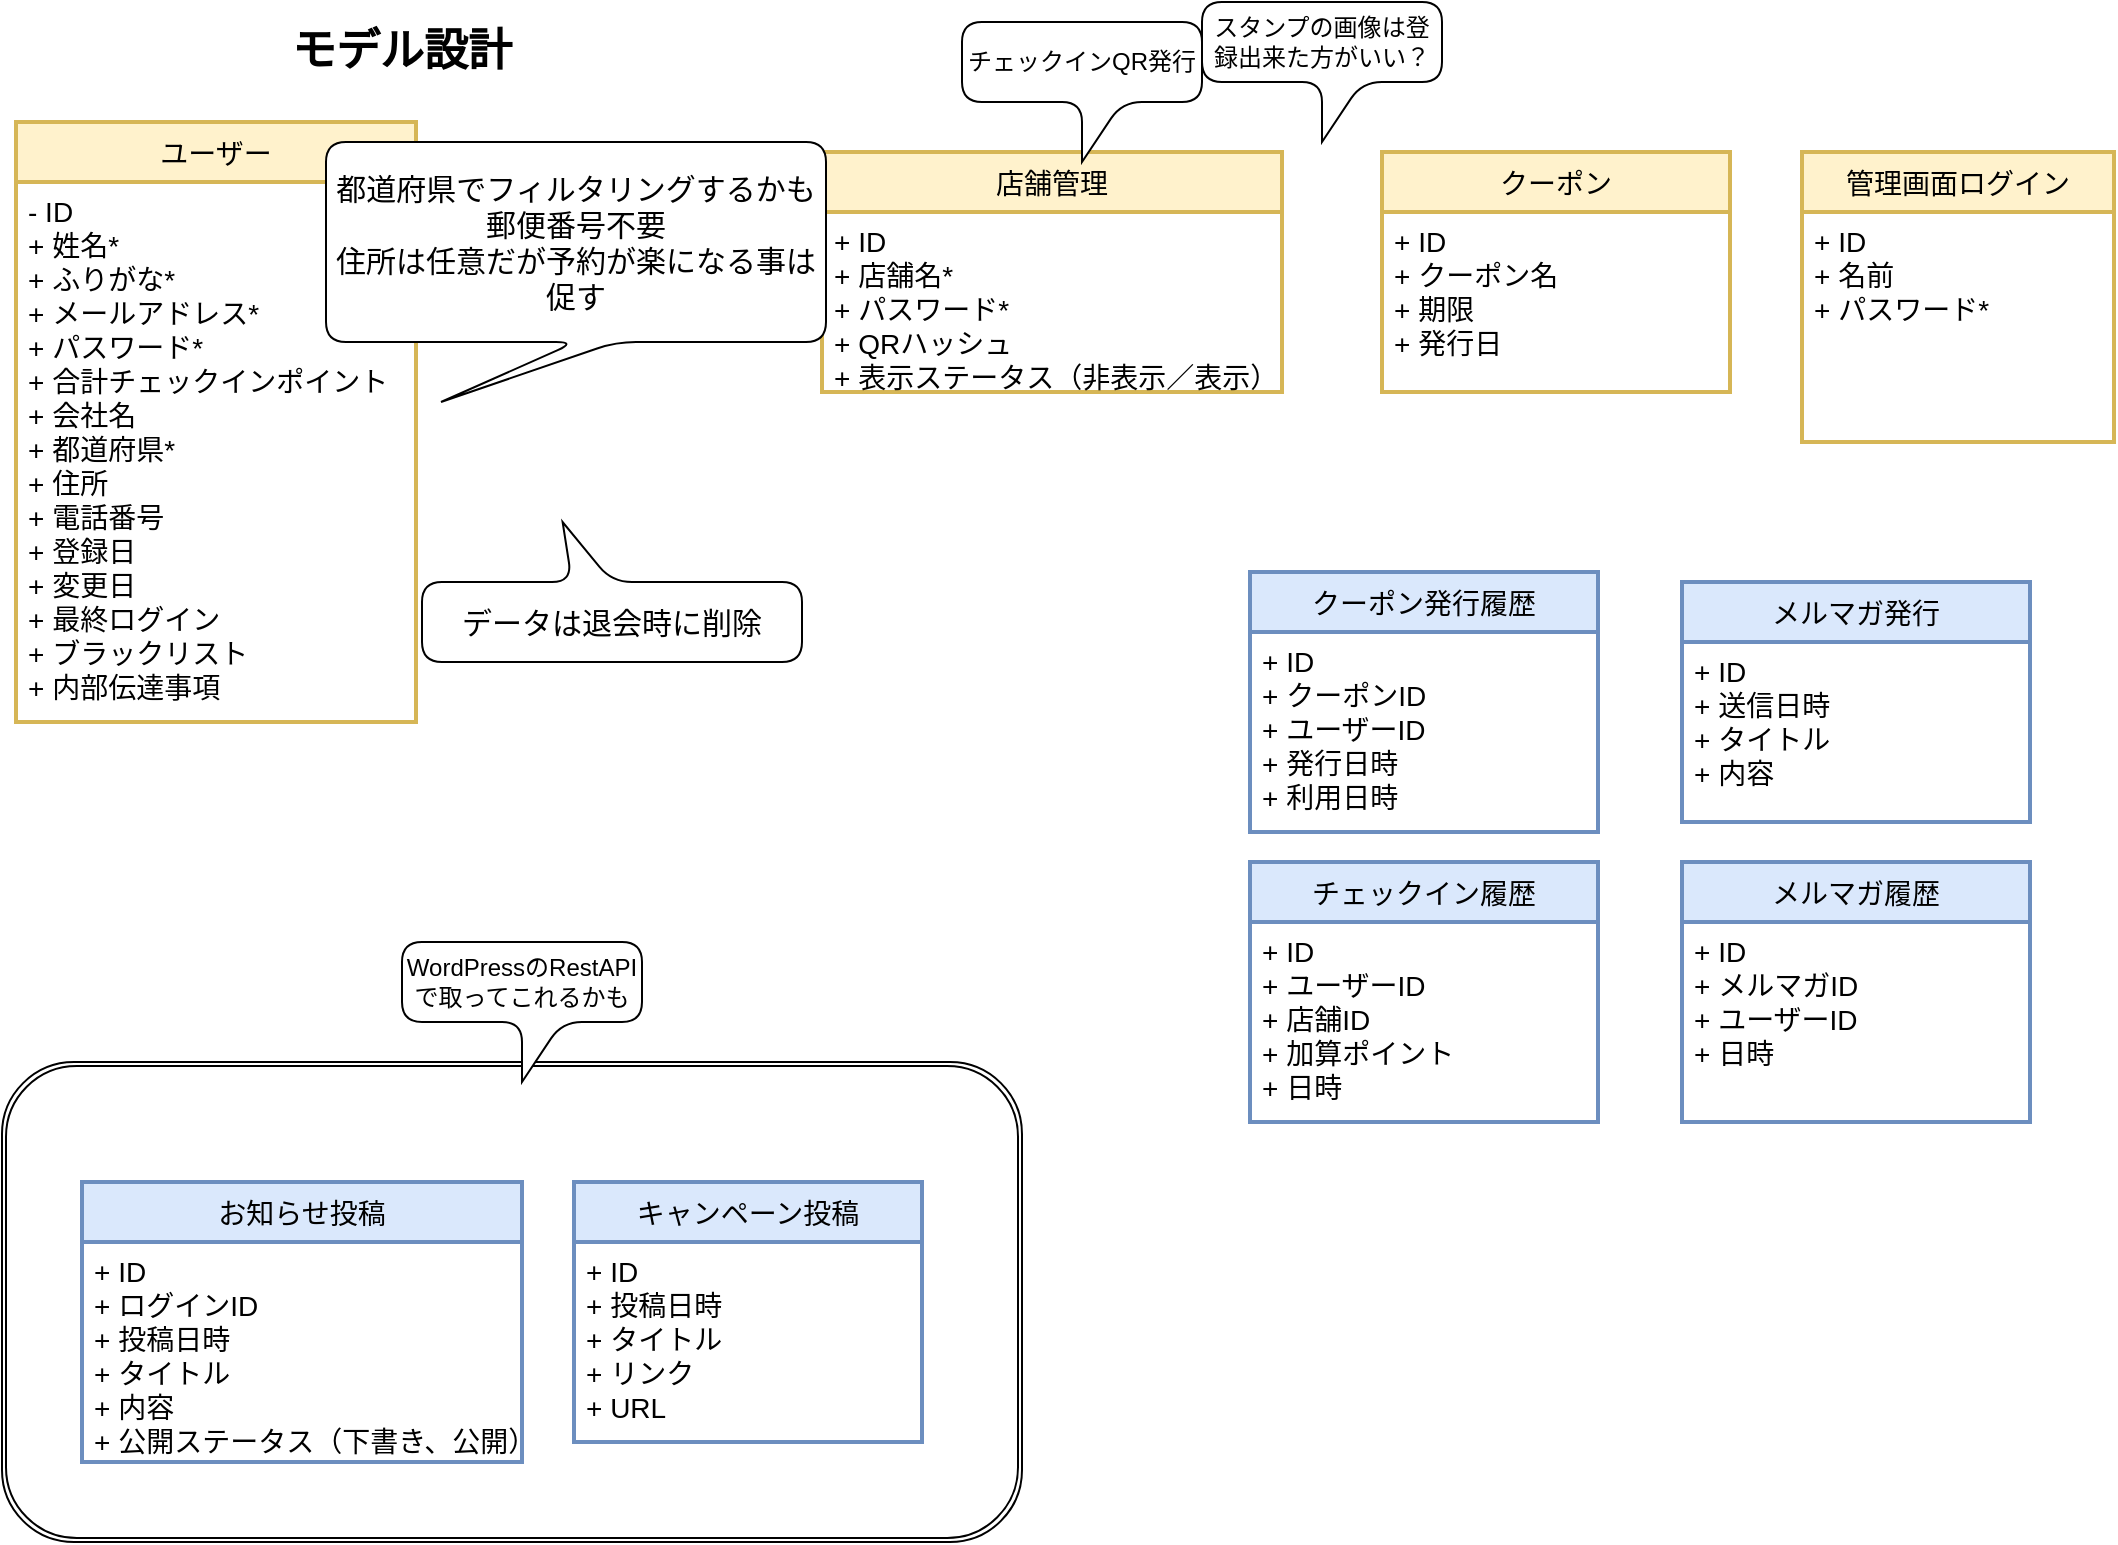 <mxfile pages="2">
    <diagram id="Ypj5rLJIwxC1mN9q6Cak" name="モデル設計">
        <mxGraphModel dx="1431" dy="932" grid="1" gridSize="10" guides="1" tooltips="1" connect="1" arrows="1" fold="1" page="1" pageScale="1" pageWidth="1169" pageHeight="827" math="0" shadow="0">
            <root>
                <mxCell id="0"/>
                <mxCell id="1" parent="0"/>
                <mxCell id="QDLxGsyKTm8Yx_DF1yRc-79" value="&lt;b style=&quot;font-size: 22px;&quot;&gt;モデル設計&lt;/b&gt;" style="text;html=1;strokeColor=none;fillColor=none;align=center;verticalAlign=middle;whiteSpace=wrap;rounded=0;fontSize=14;" parent="1" vertex="1">
                    <mxGeometry x="180" y="30" width="200" height="30" as="geometry"/>
                </mxCell>
                <mxCell id="QDLxGsyKTm8Yx_DF1yRc-80" value="ユーザー" style="swimlane;childLayout=stackLayout;horizontal=1;startSize=30;horizontalStack=0;rounded=0;fontSize=14;fontStyle=0;strokeWidth=2;resizeParent=0;resizeLast=1;shadow=0;dashed=0;align=center;swimlaneLine=1;fillColor=#fff2cc;strokeColor=#d6b656;" parent="1" vertex="1">
                    <mxGeometry x="87" y="80" width="200" height="300" as="geometry">
                        <mxRectangle x="50" y="130" width="90" height="30" as="alternateBounds"/>
                    </mxGeometry>
                </mxCell>
                <mxCell id="QDLxGsyKTm8Yx_DF1yRc-81" value="- ID&#10;+ 姓名*&#10;+ ふりがな*&#10;+ メールアドレス*&#10;+ パスワード*&#10;+ 合計チェックインポイント&#10;+ 会社名&#10;+ 都道府県*&#10;+ 住所&#10;+ 電話番号&#10;+ 登録日&#10;+ 変更日&#10;+ 最終ログイン&#10;+ ブラックリスト&#10;+ 内部伝達事項" style="align=left;strokeColor=none;fillColor=none;spacingLeft=4;fontSize=14;verticalAlign=top;resizable=0;rotatable=0;part=1;" parent="QDLxGsyKTm8Yx_DF1yRc-80" vertex="1">
                    <mxGeometry y="30" width="200" height="270" as="geometry"/>
                </mxCell>
                <mxCell id="QDLxGsyKTm8Yx_DF1yRc-82" value="データは退会時に削除" style="shape=callout;whiteSpace=wrap;html=1;perimeter=calloutPerimeter;rounded=1;fontSize=15;position2=0.63;direction=west;" parent="1" vertex="1">
                    <mxGeometry x="290" y="280" width="190" height="70" as="geometry"/>
                </mxCell>
                <mxCell id="QDLxGsyKTm8Yx_DF1yRc-84" value="店舗管理" style="swimlane;childLayout=stackLayout;horizontal=1;startSize=30;horizontalStack=0;rounded=0;fontSize=14;fontStyle=0;strokeWidth=2;resizeParent=0;resizeLast=1;shadow=0;dashed=0;align=center;fillColor=#fff2cc;strokeColor=#d6b656;" parent="1" vertex="1">
                    <mxGeometry x="490" y="95" width="230" height="120" as="geometry">
                        <mxRectangle x="50" y="130" width="90" height="30" as="alternateBounds"/>
                    </mxGeometry>
                </mxCell>
                <mxCell id="QDLxGsyKTm8Yx_DF1yRc-85" value="+ ID&#10;+ 店舗名*&#10;+ パスワード*&#10;+ QRハッシュ&#10;+ 表示ステータス（非表示／表示）" style="align=left;strokeColor=none;fillColor=none;spacingLeft=4;fontSize=14;verticalAlign=top;resizable=0;rotatable=0;part=1;" parent="QDLxGsyKTm8Yx_DF1yRc-84" vertex="1">
                    <mxGeometry y="30" width="230" height="90" as="geometry"/>
                </mxCell>
                <mxCell id="QDLxGsyKTm8Yx_DF1yRc-88" value="メルマガ発行" style="swimlane;childLayout=stackLayout;horizontal=1;startSize=30;horizontalStack=0;rounded=0;fontSize=14;fontStyle=0;strokeWidth=2;resizeParent=0;resizeLast=1;shadow=0;dashed=0;align=center;fillColor=#dae8fc;strokeColor=#6c8ebf;" parent="1" vertex="1">
                    <mxGeometry x="920" y="310" width="174" height="120" as="geometry">
                        <mxRectangle x="50" y="130" width="90" height="30" as="alternateBounds"/>
                    </mxGeometry>
                </mxCell>
                <mxCell id="QDLxGsyKTm8Yx_DF1yRc-89" value="+ ID&#10;+ 送信日時&#10;+ タイトル&#10;+ 内容" style="align=left;strokeColor=none;fillColor=none;spacingLeft=4;fontSize=14;verticalAlign=top;resizable=0;rotatable=0;part=1;" parent="QDLxGsyKTm8Yx_DF1yRc-88" vertex="1">
                    <mxGeometry y="30" width="174" height="90" as="geometry"/>
                </mxCell>
                <mxCell id="vvRxVRpAEax69KsqW2r8-6" value="お知らせ投稿" style="swimlane;childLayout=stackLayout;horizontal=1;startSize=30;horizontalStack=0;rounded=0;fontSize=14;fontStyle=0;strokeWidth=2;resizeParent=0;resizeLast=1;shadow=0;dashed=0;align=center;fillColor=#dae8fc;strokeColor=#6c8ebf;" parent="1" vertex="1">
                    <mxGeometry x="120" y="610" width="220" height="140" as="geometry">
                        <mxRectangle x="50" y="130" width="90" height="30" as="alternateBounds"/>
                    </mxGeometry>
                </mxCell>
                <mxCell id="vvRxVRpAEax69KsqW2r8-7" value="+ ID&#10;+ ログインID&#10;+ 投稿日時&#10;+ タイトル&#10;+ 内容&#10;+ 公開ステータス（下書き、公開）" style="align=left;strokeColor=none;fillColor=none;spacingLeft=4;fontSize=14;verticalAlign=top;resizable=0;rotatable=0;part=1;" parent="vvRxVRpAEax69KsqW2r8-6" vertex="1">
                    <mxGeometry y="30" width="220" height="110" as="geometry"/>
                </mxCell>
                <mxCell id="JOn02FfmO0olEOrSS0eA-10" value="チェックインQR発行" style="shape=callout;whiteSpace=wrap;html=1;perimeter=calloutPerimeter;rounded=1;" parent="1" vertex="1">
                    <mxGeometry x="560" y="30" width="120" height="70" as="geometry"/>
                </mxCell>
                <mxCell id="JOn02FfmO0olEOrSS0eA-15" value="チェックイン履歴" style="swimlane;childLayout=stackLayout;horizontal=1;startSize=30;horizontalStack=0;rounded=0;fontSize=14;fontStyle=0;strokeWidth=2;resizeParent=0;resizeLast=1;shadow=0;dashed=0;align=center;fillColor=#dae8fc;strokeColor=#6c8ebf;" parent="1" vertex="1">
                    <mxGeometry x="704" y="450" width="174" height="130" as="geometry">
                        <mxRectangle x="50" y="130" width="90" height="30" as="alternateBounds"/>
                    </mxGeometry>
                </mxCell>
                <mxCell id="JOn02FfmO0olEOrSS0eA-16" value="+ ID&#10;+ ユーザーID&#10;+ 店舗ID&#10;+ 加算ポイント&#10;+ 日時" style="align=left;strokeColor=none;fillColor=none;spacingLeft=4;fontSize=14;verticalAlign=top;resizable=0;rotatable=0;part=1;" parent="JOn02FfmO0olEOrSS0eA-15" vertex="1">
                    <mxGeometry y="30" width="174" height="100" as="geometry"/>
                </mxCell>
                <mxCell id="JOn02FfmO0olEOrSS0eA-22" value="クーポン発行履歴" style="swimlane;childLayout=stackLayout;horizontal=1;startSize=30;horizontalStack=0;rounded=0;fontSize=14;fontStyle=0;strokeWidth=2;resizeParent=0;resizeLast=1;shadow=0;dashed=0;align=center;fillColor=#dae8fc;strokeColor=#6c8ebf;" parent="1" vertex="1">
                    <mxGeometry x="704" y="305" width="174" height="130" as="geometry">
                        <mxRectangle x="50" y="130" width="90" height="30" as="alternateBounds"/>
                    </mxGeometry>
                </mxCell>
                <mxCell id="JOn02FfmO0olEOrSS0eA-23" value="+ ID&#10;+ クーポンID&#10;+ ユーザーID&#10;+ 発行日時&#10;+ 利用日時" style="align=left;strokeColor=none;fillColor=none;spacingLeft=4;fontSize=14;verticalAlign=top;resizable=0;rotatable=0;part=1;" parent="JOn02FfmO0olEOrSS0eA-22" vertex="1">
                    <mxGeometry y="30" width="174" height="100" as="geometry"/>
                </mxCell>
                <mxCell id="QDLxGsyKTm8Yx_DF1yRc-83" value="" style="shape=callout;whiteSpace=wrap;html=1;perimeter=calloutPerimeter;rounded=1;fontSize=15;position2=1;direction=west;labelBorderColor=default;" parent="1" vertex="1">
                    <mxGeometry x="234" y="160" width="200" as="geometry"/>
                </mxCell>
                <mxCell id="JOn02FfmO0olEOrSS0eA-26" value="&lt;span style=&quot;font-size: 15px;&quot;&gt;都道府県でフィルタリングするかも&lt;/span&gt;&lt;br style=&quot;font-size: 15px;&quot;&gt;&lt;span style=&quot;font-size: 15px;&quot;&gt;郵便番号不要&lt;br&gt;住所は任意だが予約が楽になる事は促す&lt;br&gt;&lt;/span&gt;" style="shape=callout;whiteSpace=wrap;html=1;perimeter=calloutPerimeter;rounded=1;position2=0.23;" parent="1" vertex="1">
                    <mxGeometry x="242" y="90" width="250" height="130" as="geometry"/>
                </mxCell>
                <mxCell id="tDOQktGGOeNeEkl13snA-1" value="クーポン" style="swimlane;childLayout=stackLayout;horizontal=1;startSize=30;horizontalStack=0;rounded=0;fontSize=14;fontStyle=0;strokeWidth=2;resizeParent=0;resizeLast=1;shadow=0;dashed=0;align=center;fillColor=#fff2cc;strokeColor=#d6b656;" parent="1" vertex="1">
                    <mxGeometry x="770" y="95" width="174" height="120" as="geometry">
                        <mxRectangle x="50" y="130" width="90" height="30" as="alternateBounds"/>
                    </mxGeometry>
                </mxCell>
                <mxCell id="tDOQktGGOeNeEkl13snA-2" value="+ ID&#10;+ クーポン名&#10;+ 期限&#10;+ 発行日&#10;" style="align=left;strokeColor=none;fillColor=none;spacingLeft=4;fontSize=14;verticalAlign=top;resizable=0;rotatable=0;part=1;" parent="tDOQktGGOeNeEkl13snA-1" vertex="1">
                    <mxGeometry y="30" width="174" height="90" as="geometry"/>
                </mxCell>
                <mxCell id="y0LomLdg8PzKLnbacuVT-1" value="キャンペーン投稿" style="swimlane;childLayout=stackLayout;horizontal=1;startSize=30;horizontalStack=0;rounded=0;fontSize=14;fontStyle=0;strokeWidth=2;resizeParent=0;resizeLast=1;shadow=0;dashed=0;align=center;fillColor=#dae8fc;strokeColor=#6c8ebf;" parent="1" vertex="1">
                    <mxGeometry x="366" y="610" width="174" height="130" as="geometry">
                        <mxRectangle x="50" y="130" width="90" height="30" as="alternateBounds"/>
                    </mxGeometry>
                </mxCell>
                <mxCell id="y0LomLdg8PzKLnbacuVT-2" value="+ ID&#10;+ 投稿日時&#10;+ タイトル&#10;+ リンク&#10;+ URL" style="align=left;strokeColor=none;fillColor=none;spacingLeft=4;fontSize=14;verticalAlign=top;resizable=0;rotatable=0;part=1;" parent="y0LomLdg8PzKLnbacuVT-1" vertex="1">
                    <mxGeometry y="30" width="174" height="100" as="geometry"/>
                </mxCell>
                <mxCell id="bPRByP77CgL87HgDPv-k-1" value="メルマガ履歴" style="swimlane;childLayout=stackLayout;horizontal=1;startSize=30;horizontalStack=0;rounded=0;fontSize=14;fontStyle=0;strokeWidth=2;resizeParent=0;resizeLast=1;shadow=0;dashed=0;align=center;fillColor=#dae8fc;strokeColor=#6c8ebf;" parent="1" vertex="1">
                    <mxGeometry x="920" y="450" width="174" height="130" as="geometry">
                        <mxRectangle x="50" y="130" width="90" height="30" as="alternateBounds"/>
                    </mxGeometry>
                </mxCell>
                <mxCell id="bPRByP77CgL87HgDPv-k-2" value="+ ID&#10;+ メルマガID&#10;+ ユーザーID&#10;+ 日時" style="align=left;strokeColor=none;fillColor=none;spacingLeft=4;fontSize=14;verticalAlign=top;resizable=0;rotatable=0;part=1;" parent="bPRByP77CgL87HgDPv-k-1" vertex="1">
                    <mxGeometry y="30" width="174" height="100" as="geometry"/>
                </mxCell>
                <mxCell id="3" value="スタンプの画像は登録出来た方がいい？" style="shape=callout;whiteSpace=wrap;html=1;perimeter=calloutPerimeter;rounded=1;" vertex="1" parent="1">
                    <mxGeometry x="680" y="20" width="120" height="70" as="geometry"/>
                </mxCell>
                <mxCell id="5" value="" style="shape=ext;double=1;rounded=1;whiteSpace=wrap;html=1;fillColor=none;" vertex="1" parent="1">
                    <mxGeometry x="80" y="550" width="510" height="240" as="geometry"/>
                </mxCell>
                <mxCell id="6" value="WordPressのRestAPIで取ってこれるかも" style="shape=callout;whiteSpace=wrap;html=1;perimeter=calloutPerimeter;rounded=1;" vertex="1" parent="1">
                    <mxGeometry x="280" y="490" width="120" height="70" as="geometry"/>
                </mxCell>
                <mxCell id="7" value="管理画面ログイン" style="swimlane;childLayout=stackLayout;horizontal=1;startSize=30;horizontalStack=0;rounded=0;fontSize=14;fontStyle=0;strokeWidth=2;resizeParent=0;resizeLast=1;shadow=0;dashed=0;align=center;fillColor=#fff2cc;strokeColor=#d6b656;" vertex="1" parent="1">
                    <mxGeometry x="980" y="95" width="156" height="145" as="geometry">
                        <mxRectangle x="50" y="130" width="90" height="30" as="alternateBounds"/>
                    </mxGeometry>
                </mxCell>
                <mxCell id="8" value="+ ID&#10;+ 名前&#10;+ パスワード*&#10;" style="align=left;strokeColor=none;fillColor=none;spacingLeft=4;fontSize=14;verticalAlign=top;resizable=0;rotatable=0;part=1;" vertex="1" parent="7">
                    <mxGeometry y="30" width="156" height="115" as="geometry"/>
                </mxCell>
            </root>
        </mxGraphModel>
    </diagram>
    <diagram id="T14JHQDXa-lqYUm5LxLD" name="機能図">
        <mxGraphModel dx="1611" dy="1131" grid="1" gridSize="10" guides="1" tooltips="1" connect="1" arrows="1" fold="1" page="1" pageScale="1" pageWidth="827" pageHeight="1169" math="0" shadow="0">
            <root>
                <mxCell id="0"/>
                <mxCell id="1" parent="0"/>
                <mxCell id="s2heIAq-vm3_v-Uyg1g2-1" value="マイページ操作" style="swimlane;childLayout=stackLayout;horizontal=1;startSize=30;horizontalStack=0;rounded=1;fontSize=14;fontStyle=0;strokeWidth=2;resizeParent=0;resizeLast=1;shadow=0;dashed=0;align=center;swimlaneLine=1;fillColor=#fff2cc;strokeColor=#d6b656;" parent="1" vertex="1">
                    <mxGeometry x="65" y="160" width="240" height="150" as="geometry">
                        <mxRectangle x="50" y="130" width="90" height="30" as="alternateBounds"/>
                    </mxGeometry>
                </mxCell>
                <mxCell id="s2heIAq-vm3_v-Uyg1g2-2" value="+ 新規登録()&#10;+ ユーザー編集&#10;（名前、会社名、住所、電話番号）&#10;+メールアドレス変更／再認証&#10;+ パスワード変更()&#10;+ 退会（情報削除）" style="align=left;strokeColor=none;fillColor=none;spacingLeft=4;fontSize=14;verticalAlign=top;resizable=0;rotatable=0;part=1;" parent="s2heIAq-vm3_v-Uyg1g2-1" vertex="1">
                    <mxGeometry y="30" width="240" height="120" as="geometry"/>
                </mxCell>
                <mxCell id="s2heIAq-vm3_v-Uyg1g2-3" value="予約操作" style="swimlane;childLayout=stackLayout;horizontal=1;startSize=30;horizontalStack=0;rounded=1;fontSize=14;fontStyle=0;strokeWidth=2;resizeParent=0;resizeLast=1;shadow=0;dashed=0;align=center;fillColor=#dae8fc;strokeColor=#6c8ebf;" parent="1" vertex="1">
                    <mxGeometry x="390" y="160" width="174" height="100" as="geometry">
                        <mxRectangle x="50" y="130" width="90" height="30" as="alternateBounds"/>
                    </mxGeometry>
                </mxCell>
                <mxCell id="s2heIAq-vm3_v-Uyg1g2-4" value="+ 新規予約&#10;+ 予約確認&#10;+ 予約変更&#10;" style="align=left;strokeColor=none;fillColor=none;spacingLeft=4;fontSize=14;verticalAlign=top;resizable=0;rotatable=0;part=1;" parent="s2heIAq-vm3_v-Uyg1g2-3" vertex="1">
                    <mxGeometry y="30" width="174" height="70" as="geometry"/>
                </mxCell>
                <mxCell id="s2heIAq-vm3_v-Uyg1g2-5" value="&lt;font size=&quot;1&quot;&gt;&lt;b style=&quot;font-size: 22px&quot;&gt;機能図&lt;/b&gt;&lt;/font&gt;" style="text;html=1;strokeColor=none;fillColor=none;align=center;verticalAlign=middle;whiteSpace=wrap;rounded=0;fontSize=14;" parent="1" vertex="1">
                    <mxGeometry x="230" y="40" width="200" height="30" as="geometry"/>
                </mxCell>
                <mxCell id="s2heIAq-vm3_v-Uyg1g2-6" value="&lt;font style=&quot;font-size: 15px;&quot;&gt;&lt;span style=&quot;font-size: 15px;&quot;&gt;ユーザー操作機能&lt;/span&gt;&lt;/font&gt;" style="text;html=1;strokeColor=none;fillColor=none;align=center;verticalAlign=middle;whiteSpace=wrap;rounded=0;fontSize=15;fontStyle=1" parent="1" vertex="1">
                    <mxGeometry x="240" y="110" width="200" height="30" as="geometry"/>
                </mxCell>
                <mxCell id="s2heIAq-vm3_v-Uyg1g2-7" value="ユーザー操作" style="swimlane;childLayout=stackLayout;horizontal=1;startSize=30;horizontalStack=0;rounded=1;fontSize=14;fontStyle=0;strokeWidth=2;resizeParent=0;resizeLast=1;shadow=0;dashed=0;align=center;swimlaneLine=1;fillColor=#fff2cc;strokeColor=#d6b656;" parent="1" vertex="1">
                    <mxGeometry x="90" y="575" width="240" height="150" as="geometry">
                        <mxRectangle x="50" y="130" width="90" height="30" as="alternateBounds"/>
                    </mxGeometry>
                </mxCell>
                <mxCell id="s2heIAq-vm3_v-Uyg1g2-8" value="+ ユーザー一覧確認&#10;+ 退会操作&#10;+ ユーザー情報変更&#10;+ ブラック顧客" style="align=left;strokeColor=none;fillColor=none;spacingLeft=4;fontSize=14;verticalAlign=top;resizable=0;rotatable=0;part=1;" parent="s2heIAq-vm3_v-Uyg1g2-7" vertex="1">
                    <mxGeometry y="30" width="240" height="120" as="geometry"/>
                </mxCell>
                <mxCell id="s2heIAq-vm3_v-Uyg1g2-9" value="メールマガジン管理" style="swimlane;childLayout=stackLayout;horizontal=1;startSize=30;horizontalStack=0;rounded=1;fontSize=14;fontStyle=0;strokeWidth=2;resizeParent=0;resizeLast=1;shadow=0;dashed=0;align=center;fillColor=#dae8fc;strokeColor=#6c8ebf;" parent="1" vertex="1">
                    <mxGeometry x="370" y="620" width="279" height="100" as="geometry">
                        <mxRectangle x="50" y="130" width="90" height="30" as="alternateBounds"/>
                    </mxGeometry>
                </mxCell>
                <mxCell id="s2heIAq-vm3_v-Uyg1g2-10" value="+ メールマガジン発行&#10;+ メールアドレス送信履歴&#10;+ メールマガジン送信エラー確認&#10;" style="align=left;strokeColor=none;fillColor=none;spacingLeft=4;fontSize=14;verticalAlign=top;resizable=0;rotatable=0;part=1;" parent="s2heIAq-vm3_v-Uyg1g2-9" vertex="1">
                    <mxGeometry y="30" width="279" height="70" as="geometry"/>
                </mxCell>
                <mxCell id="s2heIAq-vm3_v-Uyg1g2-11" value="管理者機能" style="text;html=1;strokeColor=none;fillColor=none;align=center;verticalAlign=middle;whiteSpace=wrap;rounded=0;fontSize=15;fontStyle=1" parent="1" vertex="1">
                    <mxGeometry x="260" y="520" width="200" height="30" as="geometry"/>
                </mxCell>
                <mxCell id="s2heIAq-vm3_v-Uyg1g2-12" value="チェックイン操作" style="swimlane;childLayout=stackLayout;horizontal=1;startSize=30;horizontalStack=0;rounded=1;fontSize=14;fontStyle=0;strokeWidth=2;resizeParent=0;resizeLast=1;shadow=0;dashed=0;align=center;fillColor=#dae8fc;strokeColor=#6c8ebf;" parent="1" vertex="1">
                    <mxGeometry x="390" y="294" width="226" height="116" as="geometry">
                        <mxRectangle x="50" y="130" width="90" height="30" as="alternateBounds"/>
                    </mxGeometry>
                </mxCell>
                <mxCell id="s2heIAq-vm3_v-Uyg1g2-13" value="+ チェックイン&#10;+ チェックインポイント確認&#10;" style="align=left;strokeColor=none;fillColor=none;spacingLeft=4;fontSize=14;verticalAlign=top;resizable=0;rotatable=0;part=1;" parent="s2heIAq-vm3_v-Uyg1g2-12" vertex="1">
                    <mxGeometry y="30" width="226" height="86" as="geometry"/>
                </mxCell>
                <mxCell id="s2heIAq-vm3_v-Uyg1g2-15" value="お知らせ管理" style="swimlane;childLayout=stackLayout;horizontal=1;startSize=30;horizontalStack=0;rounded=1;fontSize=14;fontStyle=0;strokeWidth=2;resizeParent=0;resizeLast=1;shadow=0;dashed=0;align=center;fillColor=#dae8fc;strokeColor=#6c8ebf;" parent="1" vertex="1">
                    <mxGeometry x="370" y="760" width="279" height="100" as="geometry">
                        <mxRectangle x="50" y="130" width="90" height="30" as="alternateBounds"/>
                    </mxGeometry>
                </mxCell>
                <mxCell id="s2heIAq-vm3_v-Uyg1g2-16" value="+ お知らせ投稿&#10;+ お知らせ編集&#10;+ お知らせ削除" style="align=left;strokeColor=none;fillColor=none;spacingLeft=4;fontSize=14;verticalAlign=top;resizable=0;rotatable=0;part=1;" parent="s2heIAq-vm3_v-Uyg1g2-15" vertex="1">
                    <mxGeometry y="30" width="279" height="70" as="geometry"/>
                </mxCell>
                <mxCell id="s2heIAq-vm3_v-Uyg1g2-17" value="クーポン管理" style="swimlane;childLayout=stackLayout;horizontal=1;startSize=30;horizontalStack=0;rounded=1;fontSize=14;fontStyle=0;strokeWidth=2;resizeParent=0;resizeLast=1;shadow=0;dashed=0;align=center;fillColor=#dae8fc;strokeColor=#6c8ebf;" parent="1" vertex="1">
                    <mxGeometry x="70.5" y="765" width="279" height="90" as="geometry">
                        <mxRectangle x="50" y="130" width="90" height="30" as="alternateBounds"/>
                    </mxGeometry>
                </mxCell>
                <mxCell id="s2heIAq-vm3_v-Uyg1g2-18" value="+ クーポン発行&#10;+ クーポン使用履歴" style="align=left;strokeColor=none;fillColor=none;spacingLeft=4;fontSize=14;verticalAlign=top;resizable=0;rotatable=0;part=1;" parent="s2heIAq-vm3_v-Uyg1g2-17" vertex="1">
                    <mxGeometry y="30" width="279" height="60" as="geometry"/>
                </mxCell>
                <mxCell id="s2heIAq-vm3_v-Uyg1g2-19" value="アプリの初回登録で、ユーザーに登録してもらいたい。登録する情報は氏名、メアド、生年月日（誕生日クーポンを付与する）、住所（都道府県のみ）" style="shape=callout;whiteSpace=wrap;html=1;perimeter=calloutPerimeter;rounded=1;" parent="1" vertex="1">
                    <mxGeometry x="480" y="560" width="300" height="80" as="geometry"/>
                </mxCell>
                <mxCell id="s2heIAq-vm3_v-Uyg1g2-20" value="チェックイン" style="swimlane;childLayout=stackLayout;horizontal=1;startSize=30;horizontalStack=0;rounded=1;fontSize=14;fontStyle=0;strokeWidth=2;resizeParent=0;resizeLast=1;shadow=0;dashed=0;align=center;swimlaneLine=1;fillColor=#fff2cc;strokeColor=#d6b656;" parent="1" vertex="1">
                    <mxGeometry x="65" y="340" width="240" height="70" as="geometry">
                        <mxRectangle x="50" y="130" width="90" height="30" as="alternateBounds"/>
                    </mxGeometry>
                </mxCell>
                <mxCell id="s2heIAq-vm3_v-Uyg1g2-21" value="+ チェックイン" style="align=left;strokeColor=none;fillColor=none;spacingLeft=4;fontSize=14;verticalAlign=top;resizable=0;rotatable=0;part=1;" parent="s2heIAq-vm3_v-Uyg1g2-20" vertex="1">
                    <mxGeometry y="30" width="240" height="40" as="geometry"/>
                </mxCell>
                <mxCell id="s2heIAq-vm3_v-Uyg1g2-22" value="クーポン" style="swimlane;childLayout=stackLayout;horizontal=1;startSize=30;horizontalStack=0;rounded=1;fontSize=14;fontStyle=0;strokeWidth=2;resizeParent=0;resizeLast=1;shadow=0;dashed=0;align=center;swimlaneLine=1;fillColor=#fff2cc;strokeColor=#d6b656;" parent="1" vertex="1">
                    <mxGeometry x="65" y="430" width="240" height="70" as="geometry">
                        <mxRectangle x="50" y="130" width="90" height="30" as="alternateBounds"/>
                    </mxGeometry>
                </mxCell>
                <mxCell id="s2heIAq-vm3_v-Uyg1g2-23" value="+ クーポン一覧&#10;+ クーポン利用" style="align=left;strokeColor=none;fillColor=none;spacingLeft=4;fontSize=14;verticalAlign=top;resizable=0;rotatable=0;part=1;" parent="s2heIAq-vm3_v-Uyg1g2-22" vertex="1">
                    <mxGeometry y="30" width="240" height="40" as="geometry"/>
                </mxCell>
            </root>
        </mxGraphModel>
    </diagram>
</mxfile>
